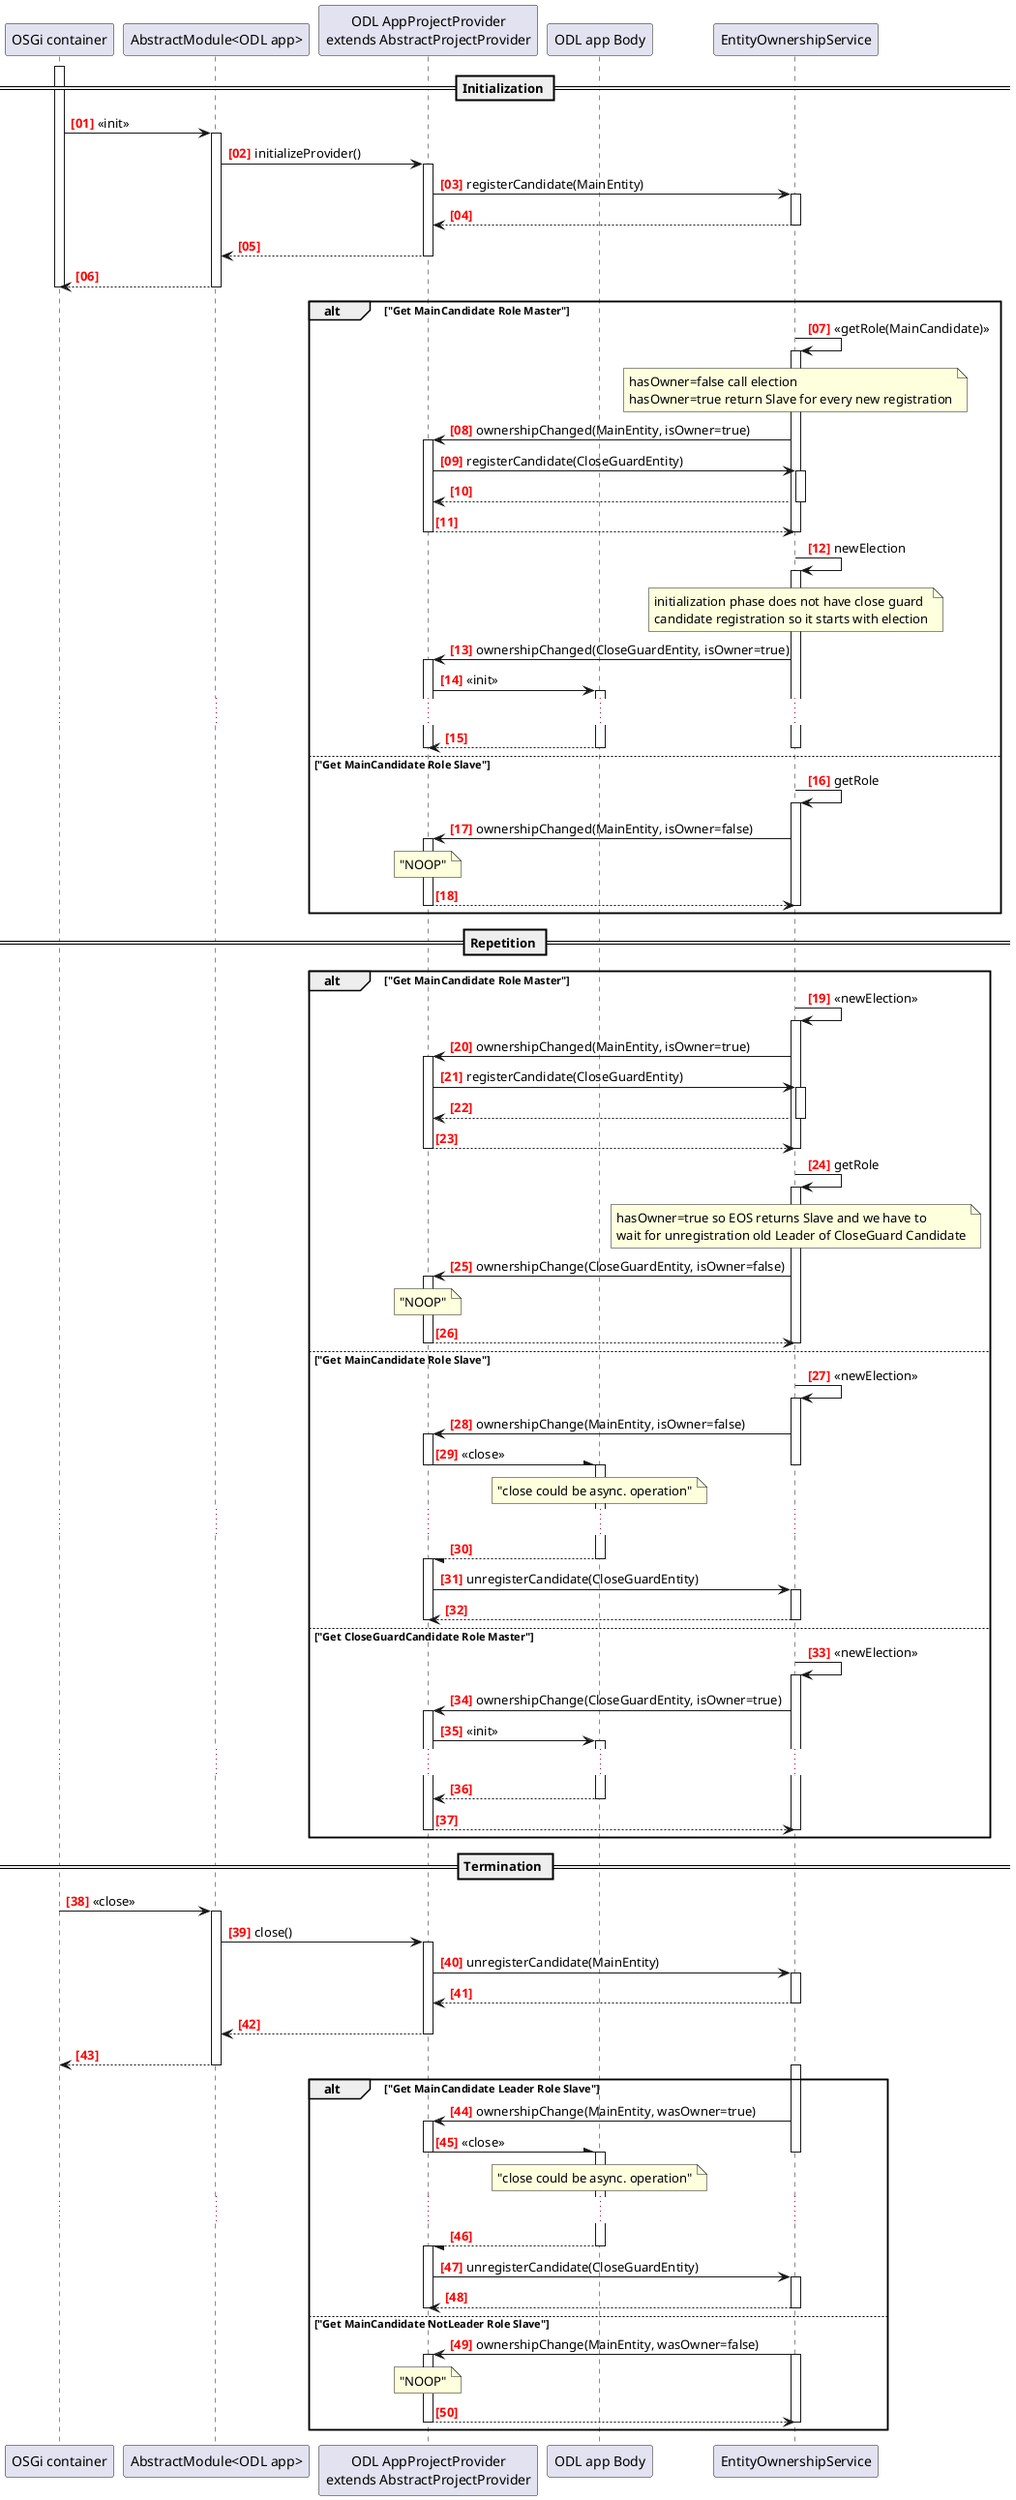 ["plantuml", "06_processAppSingleInst", "svg"]

------------
@startuml


  autonumber "<font color=red><b>[00]"

  participant "OSGi container" as osgi
  participant "AbstractModule<ODL app>" as module
  participant "ODL AppProjectProvider\nextends AbstractProjectProvider" as provider
  participant "ODL app Body" as body
  participant "EntityOwnershipService" as eos

  == Initialization ==

  activate osgi
    osgi -> module : <<init>>
    activate module
      module -> provider : initializeProvider()
      activate provider
        provider -> eos : registerCandidate(MainEntity)
        activate eos
          provider <-- eos
        deactivate eos
        module <-- provider
      deactivate provider
      osgi <-- module
    deactivate module
  deactivate osgi

  alt "Get MainCandidate Role Master"
    eos -> eos : <<getRole(MainCandidate)>>
    note over eos
      hasOwner=false call election
      hasOwner=true return Slave for every new registration
    end note
    activate eos
      provider <- eos : ownershipChanged(MainEntity, isOwner=true)
      activate provider
        provider -> eos : registerCandidate(CloseGuardEntity)
        activate eos
          provider <-- eos
        deactivate eos
        provider --> eos
      deactivate provider
    deactivate eos
    eos -> eos : newElection
    note over eos
      initialization phase does not have close guard
      candidate registration so it starts with election
    end note
    activate eos
      provider <- eos : ownershipChanged(CloseGuardEntity, isOwner=true)
      activate provider
        provider -> body : <<init>>
        activate body
          ...
          provider <-- body
        deactivate body
      deactivate provider
    deactivate eos

  else "Get MainCandidate Role Slave"
    eos -> eos : getRole
    activate eos
      provider <- eos : ownershipChanged(MainEntity, isOwner=false)
      activate provider
        note over provider : "NOOP"
        provider --> eos
      deactivate provider
    deactivate eos
  end

  == Repetition ==

  alt "Get MainCandidate Role Master"
    eos -> eos : <<newElection>>
    activate eos
      provider <- eos : ownershipChanged(MainEntity, isOwner=true)
      activate provider
        provider -> eos : registerCandidate(CloseGuardEntity)
        activate eos
          provider <-- eos
        deactivate eos
        provider --> eos
      deactivate provider
    deactivate eos
    eos -> eos : getRole
    note over eos
      hasOwner=true so EOS returns Slave and we have to
      wait for unregistration old Leader of CloseGuard Candidate
    end note
    activate eos
      provider <-eos : ownershipChange(CloseGuardEntity, isOwner=false)
      activate provider
        note over provider : "NOOP"
        provider --> eos
      deactivate provider
    deactivate eos

  else "Get MainCandidate Role Slave"
    eos -> eos : <<newElection>>
    activate eos
      provider <- eos : ownershipChange(MainEntity, isOwner=false)
      activate provider
        provider -\ body : <<close>>
      deactivate provider
    deactivate eos
    activate body
      note over body : "close could be async. operation"
      ...
      provider \-- body
    deactivate body
    activate provider
      provider -> eos : unregisterCandidate(CloseGuardEntity)
      activate eos
        provider <-- eos
      deactivate eos
    deactivate provider

  else "Get CloseGuardCandidate Role Master"
    eos -> eos : <<newElection>>
    activate eos
      provider <- eos : ownershipChange(CloseGuardEntity, isOwner=true)
      activate provider
        provider -> body : <<init>>
        activate body
          ...
          provider <-- body
        deactivate body
        provider --> eos
      deactivate provider
    deactivate eos

  end

  == Termination ==

  activate osgi
    osgi -> module : <<close>>
    activate module
      module -> provider : close()
      activate provider
        provider -> eos : unregisterCandidate(MainEntity)
        activate eos
          provider <-- eos
        deactivate eos
        module <-- provider
      deactivate provider
      osgi <-- module
    deactivate module
  deactivate osgi

  alt "Get MainCandidate Leader Role Slave"
    activate eos
      provider <- eos : ownershipChange(MainEntity, wasOwner=true)
      activate provider
        provider -\ body : <<close>>
      deactivate provider
    deactivate eos
    activate body
      note over body : "close could be async. operation"
      ...
      provider \-- body
    deactivate body
    activate provider
      provider -> eos : unregisterCandidate(CloseGuardEntity)
      activate eos
        provider <-- eos
      deactivate eos
    deactivate provider

  else "Get MainCandidate NotLeader Role Slave"
    provider <- eos : ownershipChange(MainEntity, wasOwner=false)
    activate eos
      activate provider
        note over provider : "NOOP"
        provider --> eos
      deactivate provider
    deactivate eos

  end


@enduml
------------
